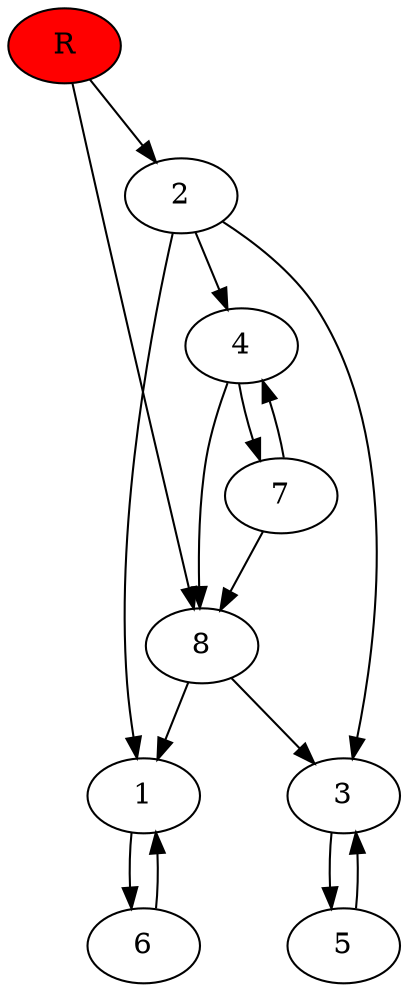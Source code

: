 digraph prb11722 {
	1
	2
	3
	4
	5
	6
	7
	8
	R [fillcolor="#ff0000" style=filled]
	1 -> 6
	2 -> 1
	2 -> 3
	2 -> 4
	3 -> 5
	4 -> 7
	4 -> 8
	5 -> 3
	6 -> 1
	7 -> 4
	7 -> 8
	8 -> 1
	8 -> 3
	R -> 2
	R -> 8
}
